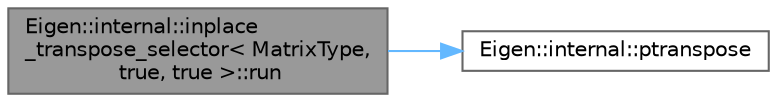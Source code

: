 digraph "Eigen::internal::inplace_transpose_selector&lt; MatrixType, true, true &gt;::run"
{
 // LATEX_PDF_SIZE
  bgcolor="transparent";
  edge [fontname=Helvetica,fontsize=10,labelfontname=Helvetica,labelfontsize=10];
  node [fontname=Helvetica,fontsize=10,shape=box,height=0.2,width=0.4];
  rankdir="LR";
  Node1 [id="Node000001",label="Eigen::internal::inplace\l_transpose_selector\< MatrixType,\l true, true \>::run",height=0.2,width=0.4,color="gray40", fillcolor="grey60", style="filled", fontcolor="black",tooltip=" "];
  Node1 -> Node2 [id="edge2_Node000001_Node000002",color="steelblue1",style="solid",tooltip=" "];
  Node2 [id="Node000002",label="Eigen::internal::ptranspose",height=0.2,width=0.4,color="grey40", fillcolor="white", style="filled",URL="$namespace_eigen_1_1internal.html#a375fca01f8ae80efcba6793f990c7917",tooltip=" "];
}
